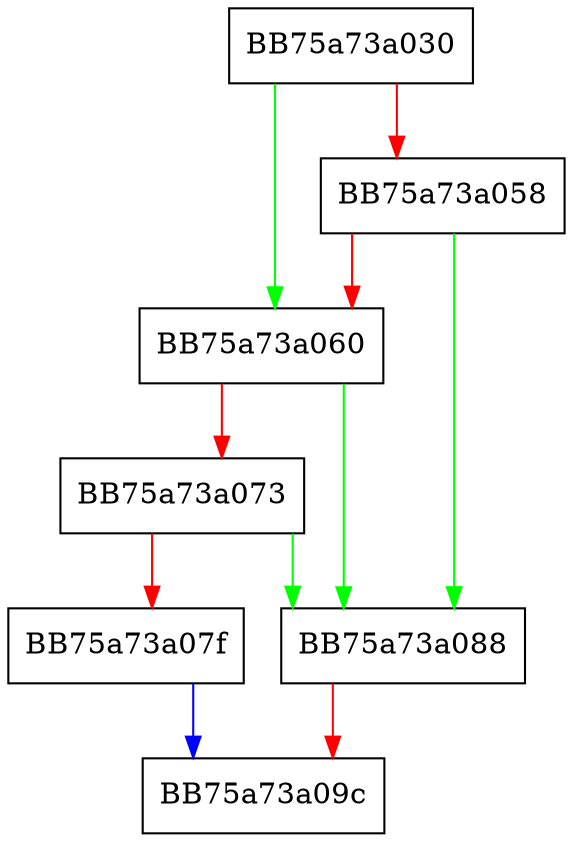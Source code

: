digraph mmap32_cached {
  node [shape="box"];
  graph [splines=ortho];
  BB75a73a030 -> BB75a73a060 [color="green"];
  BB75a73a030 -> BB75a73a058 [color="red"];
  BB75a73a058 -> BB75a73a088 [color="green"];
  BB75a73a058 -> BB75a73a060 [color="red"];
  BB75a73a060 -> BB75a73a088 [color="green"];
  BB75a73a060 -> BB75a73a073 [color="red"];
  BB75a73a073 -> BB75a73a088 [color="green"];
  BB75a73a073 -> BB75a73a07f [color="red"];
  BB75a73a07f -> BB75a73a09c [color="blue"];
  BB75a73a088 -> BB75a73a09c [color="red"];
}